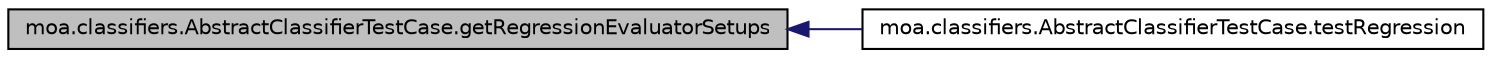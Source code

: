 digraph G
{
  edge [fontname="Helvetica",fontsize="10",labelfontname="Helvetica",labelfontsize="10"];
  node [fontname="Helvetica",fontsize="10",shape=record];
  rankdir=LR;
  Node1 [label="moa.classifiers.AbstractClassifierTestCase.getRegressionEvaluatorSetups",height=0.2,width=0.4,color="black", fillcolor="grey75", style="filled" fontcolor="black"];
  Node1 -> Node2 [dir=back,color="midnightblue",fontsize="10",style="solid",fontname="Helvetica"];
  Node2 [label="moa.classifiers.AbstractClassifierTestCase.testRegression",height=0.2,width=0.4,color="black", fillcolor="white", style="filled",URL="$classmoa_1_1classifiers_1_1AbstractClassifierTestCase.html#acfbfa6fc0953dab7fd01c4e016b159a9",tooltip="Compares the processed data against previously saved output data."];
}
